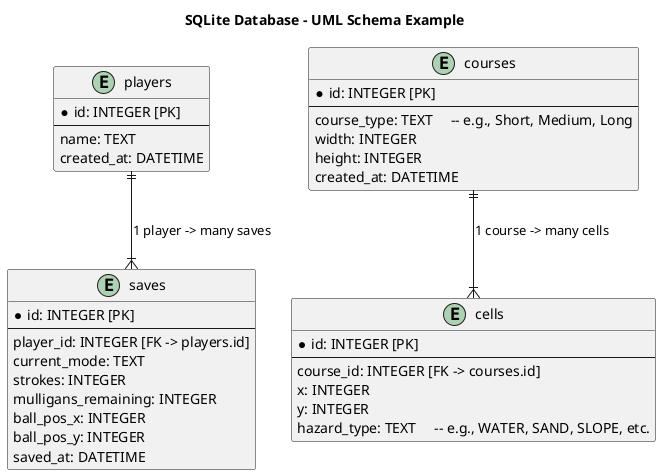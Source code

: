 @startuml DB
title "SQLite Database - UML Schema Example"

/'
  LEGEND:
    - Each "entity" block represents a table in the database.
    - Fields marked [PK] are primary keys.
    - Fields marked [FK] are foreign keys referencing another table.
    - The notation "||--|{" means "one-to-many" relationship.
'/

entity "players" as T1 {
    * id: INTEGER [PK]
    --
    name: TEXT
    created_at: DATETIME
}

entity "saves" as T2 {
    * id: INTEGER [PK]
    --
    player_id: INTEGER [FK -> players.id]
    current_mode: TEXT
    strokes: INTEGER
    mulligans_remaining: INTEGER
    ball_pos_x: INTEGER
    ball_pos_y: INTEGER
    saved_at: DATETIME
}

entity "courses" as T3 {
    * id: INTEGER [PK]
    --
    course_type: TEXT     -- e.g., Short, Medium, Long
    width: INTEGER
    height: INTEGER
    created_at: DATETIME
}

entity "cells" as T4 {
    * id: INTEGER [PK]
    --
    course_id: INTEGER [FK -> courses.id]
    x: INTEGER
    y: INTEGER
    hazard_type: TEXT     -- e.g., WATER, SAND, SLOPE, etc.
}

' Relationships
T1 ||--|{ T2 : "1 player -> many saves"
T3 ||--|{ T4 : "1 course -> many cells"

@enduml